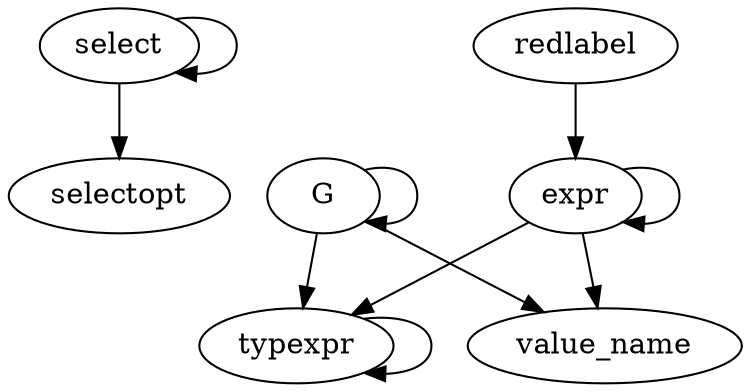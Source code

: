 digraph G {
 select;
selectopt;
G;
expr;
redlabel;
typexpr;

select -> select;
select -> selectopt;
G -> value_name;
G -> G;
G -> typexpr;
expr -> value_name;
expr -> expr;
expr -> typexpr;
redlabel -> expr;
typexpr -> typexpr;
}
